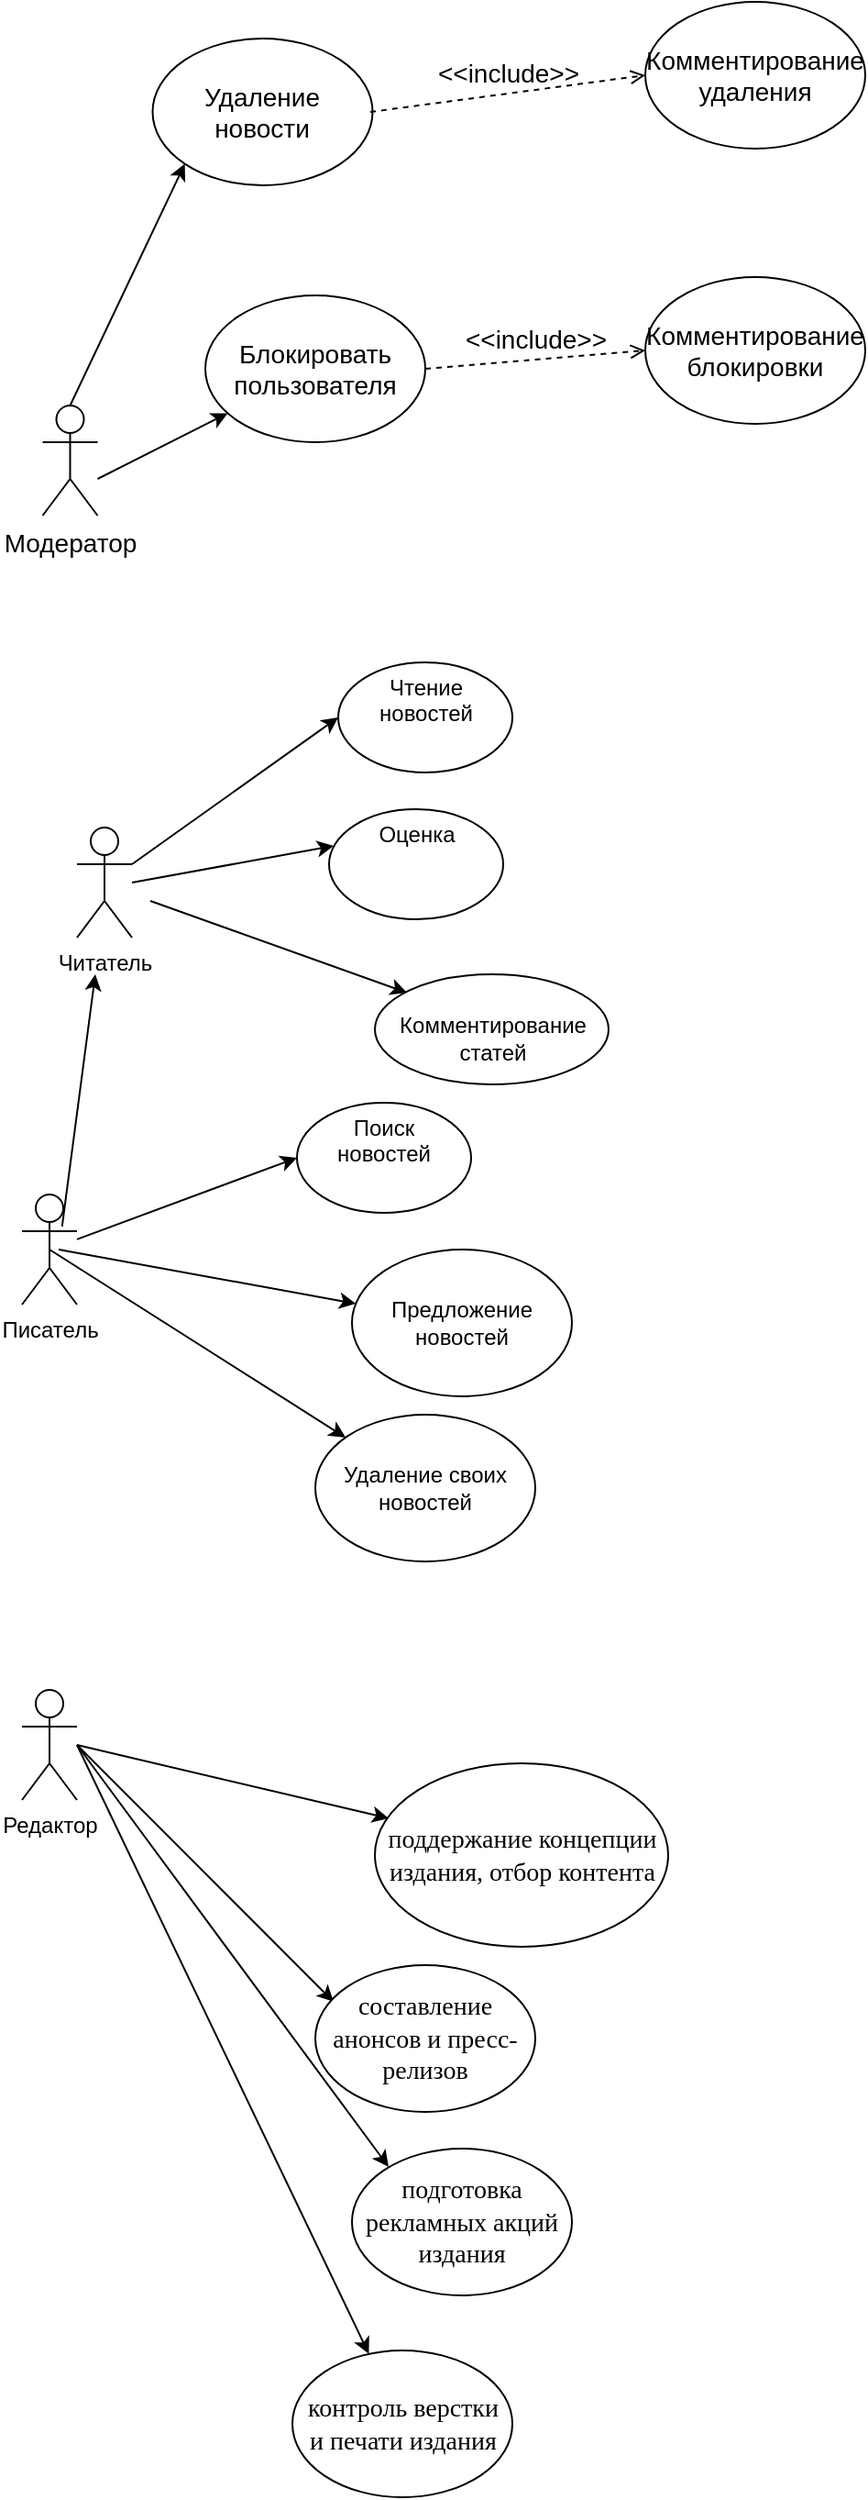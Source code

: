 <mxfile version="20.3.0" type="device"><diagram name="Page-1" id="c4acf3e9-155e-7222-9cf6-157b1a14988f"><mxGraphModel dx="2031" dy="2234" grid="1" gridSize="10" guides="1" tooltips="1" connect="1" arrows="1" fold="1" page="1" pageScale="1" pageWidth="850" pageHeight="1100" background="none" math="0" shadow="0"><root><mxCell id="0"/><mxCell id="1" parent="0"/><mxCell id="OQlXOI05hDypPKjmPENx-1" value="Читатель" style="shape=umlActor;verticalLabelPosition=bottom;verticalAlign=top;html=1;outlineConnect=0;" vertex="1" parent="1"><mxGeometry x="100" y="-630" width="30" height="60" as="geometry"/></mxCell><mxCell id="OQlXOI05hDypPKjmPENx-6" value="Чтение новостей" style="ellipse;whiteSpace=wrap;html=1;verticalAlign=top;" vertex="1" parent="1"><mxGeometry x="242.5" y="-720" width="95" height="60" as="geometry"/></mxCell><mxCell id="OQlXOI05hDypPKjmPENx-35" value="Писатель" style="shape=umlActor;verticalLabelPosition=bottom;verticalAlign=top;html=1;outlineConnect=0;" vertex="1" parent="1"><mxGeometry x="70" y="-430" width="30" height="60" as="geometry"/></mxCell><mxCell id="OQlXOI05hDypPKjmPENx-36" value="" style="endArrow=classic;html=1;rounded=0;" edge="1" parent="1" source="OQlXOI05hDypPKjmPENx-35"><mxGeometry width="50" height="50" relative="1" as="geometry"><mxPoint x="120" y="-390" as="sourcePoint"/><mxPoint x="220" y="-450" as="targetPoint"/></mxGeometry></mxCell><mxCell id="OQlXOI05hDypPKjmPENx-37" value="Поиск&lt;br&gt;новостей" style="ellipse;whiteSpace=wrap;html=1;verticalAlign=top;" vertex="1" parent="1"><mxGeometry x="220" y="-480" width="95" height="60" as="geometry"/></mxCell><mxCell id="OQlXOI05hDypPKjmPENx-38" value="" style="endArrow=classic;html=1;rounded=0;" edge="1" parent="1" target="OQlXOI05hDypPKjmPENx-39"><mxGeometry width="50" height="50" relative="1" as="geometry"><mxPoint x="90" y="-400" as="sourcePoint"/><mxPoint x="210" y="-350" as="targetPoint"/></mxGeometry></mxCell><mxCell id="OQlXOI05hDypPKjmPENx-39" value="Предложение новостей" style="ellipse;whiteSpace=wrap;html=1;" vertex="1" parent="1"><mxGeometry x="250" y="-400" width="120" height="80" as="geometry"/></mxCell><mxCell id="OQlXOI05hDypPKjmPENx-41" value="Редактор" style="shape=umlActor;verticalLabelPosition=bottom;verticalAlign=top;html=1;outlineConnect=0;" vertex="1" parent="1"><mxGeometry x="70" y="-160" width="30" height="60" as="geometry"/></mxCell><mxCell id="OQlXOI05hDypPKjmPENx-44" value="&lt;span style=&quot;font-family: Georgia, serif; text-align: left;&quot;&gt;&lt;font style=&quot;font-size: 14px;&quot;&gt;поддержание концепции издания, отбор контента&lt;/font&gt;&lt;/span&gt;" style="ellipse;whiteSpace=wrap;html=1;fontSize=14;" vertex="1" parent="1"><mxGeometry x="262.5" y="-120" width="160" height="100" as="geometry"/></mxCell><mxCell id="OQlXOI05hDypPKjmPENx-45" value="" style="endArrow=classic;html=1;rounded=0;fontSize=14;" edge="1" parent="1"><mxGeometry width="50" height="50" relative="1" as="geometry"><mxPoint x="100" y="-130" as="sourcePoint"/><mxPoint x="270" y="-90" as="targetPoint"/></mxGeometry></mxCell><mxCell id="OQlXOI05hDypPKjmPENx-46" value="" style="endArrow=classic;html=1;rounded=0;fontSize=14;" edge="1" parent="1"><mxGeometry width="50" height="50" relative="1" as="geometry"><mxPoint x="100" y="-130" as="sourcePoint"/><mxPoint x="240" y="10" as="targetPoint"/></mxGeometry></mxCell><mxCell id="OQlXOI05hDypPKjmPENx-47" value="&lt;span style=&quot;font-family: Georgia, serif; text-align: left;&quot;&gt;&lt;font style=&quot;font-size: 14px;&quot;&gt;составление анонсов и&amp;nbsp;пресс-релизов&lt;/font&gt;&lt;/span&gt;" style="ellipse;whiteSpace=wrap;html=1;fontSize=14;" vertex="1" parent="1"><mxGeometry x="230" y="-10" width="120" height="80" as="geometry"/></mxCell><mxCell id="OQlXOI05hDypPKjmPENx-48" value="&lt;span style=&quot;font-family: Georgia, serif; text-align: left;&quot;&gt;&lt;font style=&quot;font-size: 14px;&quot;&gt;подготовка рекламных акций издания&lt;/font&gt;&lt;/span&gt;" style="ellipse;whiteSpace=wrap;html=1;fontSize=14;" vertex="1" parent="1"><mxGeometry x="250" y="90" width="120" height="80" as="geometry"/></mxCell><mxCell id="OQlXOI05hDypPKjmPENx-49" value="" style="endArrow=classic;html=1;rounded=0;fontSize=14;" edge="1" parent="1"><mxGeometry width="50" height="50" relative="1" as="geometry"><mxPoint x="100" y="-130" as="sourcePoint"/><mxPoint x="270" y="100" as="targetPoint"/></mxGeometry></mxCell><mxCell id="OQlXOI05hDypPKjmPENx-50" value="&lt;span style=&quot;font-family: Georgia, serif; text-align: left;&quot;&gt;&lt;font style=&quot;font-size: 14px;&quot;&gt;контроль верстки и&amp;nbsp;печати издания&lt;/font&gt;&lt;/span&gt;" style="ellipse;whiteSpace=wrap;html=1;fontSize=14;" vertex="1" parent="1"><mxGeometry x="217.5" y="200" width="120" height="80" as="geometry"/></mxCell><mxCell id="OQlXOI05hDypPKjmPENx-51" value="" style="endArrow=classic;html=1;rounded=0;fontSize=14;" edge="1" parent="1" target="OQlXOI05hDypPKjmPENx-50"><mxGeometry width="50" height="50" relative="1" as="geometry"><mxPoint x="100" y="-130" as="sourcePoint"/><mxPoint x="170" y="10" as="targetPoint"/></mxGeometry></mxCell><mxCell id="OQlXOI05hDypPKjmPENx-58" value="" style="endArrow=classic;html=1;rounded=0;fontSize=14;exitX=0.729;exitY=0.29;exitDx=0;exitDy=0;exitPerimeter=0;" edge="1" parent="1" source="OQlXOI05hDypPKjmPENx-35"><mxGeometry width="50" height="50" relative="1" as="geometry"><mxPoint x="45" y="-480" as="sourcePoint"/><mxPoint x="110" y="-550" as="targetPoint"/></mxGeometry></mxCell><mxCell id="OQlXOI05hDypPKjmPENx-60" value="" style="endArrow=classic;html=1;rounded=0;exitX=0.5;exitY=0.5;exitDx=0;exitDy=0;exitPerimeter=0;" edge="1" parent="1" target="OQlXOI05hDypPKjmPENx-61" source="OQlXOI05hDypPKjmPENx-35"><mxGeometry width="50" height="50" relative="1" as="geometry"><mxPoint x="110" y="-390" as="sourcePoint"/><mxPoint x="200" y="-300" as="targetPoint"/></mxGeometry></mxCell><mxCell id="OQlXOI05hDypPKjmPENx-61" value="Удаление своих новостей" style="ellipse;whiteSpace=wrap;html=1;" vertex="1" parent="1"><mxGeometry x="230" y="-310" width="120" height="80" as="geometry"/></mxCell><mxCell id="OQlXOI05hDypPKjmPENx-63" value="&lt;br&gt;Комментирование статей" style="ellipse;whiteSpace=wrap;html=1;verticalAlign=top;" vertex="1" parent="1"><mxGeometry x="262.5" y="-550" width="127.5" height="60" as="geometry"/></mxCell><mxCell id="OQlXOI05hDypPKjmPENx-64" value="" style="endArrow=classic;html=1;rounded=0;fontSize=14;" edge="1" parent="1"><mxGeometry width="50" height="50" relative="1" as="geometry"><mxPoint x="140" y="-590" as="sourcePoint"/><mxPoint x="280" y="-540" as="targetPoint"/></mxGeometry></mxCell><mxCell id="OQlXOI05hDypPKjmPENx-65" value="" style="endArrow=classic;html=1;rounded=0;fontSize=14;entryX=0;entryY=0.5;entryDx=0;entryDy=0;" edge="1" parent="1" target="OQlXOI05hDypPKjmPENx-6"><mxGeometry width="50" height="50" relative="1" as="geometry"><mxPoint x="130" y="-610" as="sourcePoint"/><mxPoint x="180" y="-660" as="targetPoint"/></mxGeometry></mxCell><mxCell id="OQlXOI05hDypPKjmPENx-66" value="Оценка" style="ellipse;whiteSpace=wrap;html=1;verticalAlign=top;" vertex="1" parent="1"><mxGeometry x="237.5" y="-640" width="95" height="60" as="geometry"/></mxCell><mxCell id="OQlXOI05hDypPKjmPENx-67" value="" style="endArrow=classic;html=1;rounded=0;fontSize=14;" edge="1" parent="1"><mxGeometry width="50" height="50" relative="1" as="geometry"><mxPoint x="130" y="-600" as="sourcePoint"/><mxPoint x="240" y="-620" as="targetPoint"/></mxGeometry></mxCell><mxCell id="OQlXOI05hDypPKjmPENx-68" value="Модератор" style="shape=umlActor;verticalLabelPosition=bottom;verticalAlign=top;html=1;outlineConnect=0;fontSize=14;" vertex="1" parent="1"><mxGeometry x="81.25" y="-860" width="30" height="60" as="geometry"/></mxCell><mxCell id="OQlXOI05hDypPKjmPENx-69" value="" style="endArrow=classic;html=1;rounded=0;fontSize=14;" edge="1" parent="1" target="OQlXOI05hDypPKjmPENx-70"><mxGeometry width="50" height="50" relative="1" as="geometry"><mxPoint x="111.25" y="-820" as="sourcePoint"/><mxPoint x="161.25" y="-870" as="targetPoint"/></mxGeometry></mxCell><mxCell id="OQlXOI05hDypPKjmPENx-70" value="Блокировать пользователя" style="ellipse;whiteSpace=wrap;html=1;fontSize=14;" vertex="1" parent="1"><mxGeometry x="170" y="-920" width="120" height="80" as="geometry"/></mxCell><mxCell id="OQlXOI05hDypPKjmPENx-71" value="Комментирование блокировки" style="ellipse;whiteSpace=wrap;html=1;fontSize=14;" vertex="1" parent="1"><mxGeometry x="410" y="-930" width="120" height="80" as="geometry"/></mxCell><mxCell id="OQlXOI05hDypPKjmPENx-72" value="Комментирование удаления" style="ellipse;whiteSpace=wrap;html=1;fontSize=14;" vertex="1" parent="1"><mxGeometry x="410" y="-1080" width="120" height="80" as="geometry"/></mxCell><mxCell id="OQlXOI05hDypPKjmPENx-73" value="Удаление новости" style="ellipse;whiteSpace=wrap;html=1;fontSize=14;" vertex="1" parent="1"><mxGeometry x="141.25" y="-1060" width="120" height="80" as="geometry"/></mxCell><mxCell id="OQlXOI05hDypPKjmPENx-74" value="&amp;lt;&amp;lt;include&amp;gt;&amp;gt;" style="html=1;verticalAlign=bottom;labelBackgroundColor=none;endArrow=open;endFill=0;dashed=1;rounded=0;fontSize=14;entryX=0;entryY=0.5;entryDx=0;entryDy=0;" edge="1" parent="1" target="OQlXOI05hDypPKjmPENx-72"><mxGeometry width="160" relative="1" as="geometry"><mxPoint x="260" y="-1020" as="sourcePoint"/><mxPoint x="421.25" y="-960" as="targetPoint"/></mxGeometry></mxCell><mxCell id="OQlXOI05hDypPKjmPENx-75" value="&amp;lt;&amp;lt;include&amp;gt;&amp;gt;" style="html=1;verticalAlign=bottom;labelBackgroundColor=none;endArrow=open;endFill=0;dashed=1;rounded=0;fontSize=14;entryX=0;entryY=0.5;entryDx=0;entryDy=0;" edge="1" parent="1" target="OQlXOI05hDypPKjmPENx-71"><mxGeometry width="160" relative="1" as="geometry"><mxPoint x="290" y="-880" as="sourcePoint"/><mxPoint x="472.5" y="-900" as="targetPoint"/></mxGeometry></mxCell><mxCell id="OQlXOI05hDypPKjmPENx-76" value="" style="endArrow=classic;html=1;rounded=0;fontSize=14;entryX=0;entryY=1;entryDx=0;entryDy=0;exitX=0.5;exitY=0;exitDx=0;exitDy=0;exitPerimeter=0;" edge="1" parent="1" source="OQlXOI05hDypPKjmPENx-68" target="OQlXOI05hDypPKjmPENx-73"><mxGeometry width="50" height="50" relative="1" as="geometry"><mxPoint x="90" y="-894.18" as="sourcePoint"/><mxPoint x="160.958" y="-929.996" as="targetPoint"/></mxGeometry></mxCell></root></mxGraphModel></diagram></mxfile>